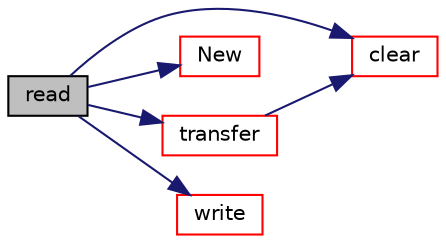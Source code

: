 digraph "read"
{
  bgcolor="transparent";
  edge [fontname="Helvetica",fontsize="10",labelfontname="Helvetica",labelfontsize="10"];
  node [fontname="Helvetica",fontsize="10",shape=record];
  rankdir="LR";
  Node1 [label="read",height=0.2,width=0.4,color="black", fillcolor="grey75", style="filled", fontcolor="black"];
  Node1 -> Node2 [color="midnightblue",fontsize="10",style="solid",fontname="Helvetica"];
  Node2 [label="clear",height=0.2,width=0.4,color="red",URL="$a02775.html#ac8bb3912a3ce86b15842e79d0b421204",tooltip="Clear all storage. "];
  Node1 -> Node3 [color="midnightblue",fontsize="10",style="solid",fontname="Helvetica"];
  Node3 [label="New",height=0.2,width=0.4,color="red",URL="$a02775.html#a0d107d720a05dc2039013b162e3571a6",tooltip="Select constructed from filename (explicit extension) "];
  Node1 -> Node4 [color="midnightblue",fontsize="10",style="solid",fontname="Helvetica"];
  Node4 [label="transfer",height=0.2,width=0.4,color="red",URL="$a02775.html#a6df38f92358a4c8ec775d27efb154326",tooltip="Transfer the contents of the argument and annul the argument. "];
  Node4 -> Node2 [color="midnightblue",fontsize="10",style="solid",fontname="Helvetica"];
  Node1 -> Node5 [color="midnightblue",fontsize="10",style="solid",fontname="Helvetica"];
  Node5 [label="write",height=0.2,width=0.4,color="red",URL="$a02775.html#a8eea7f3ea6f24bb7a37ee7ef16a1ad10",tooltip="Write to file. "];
}
